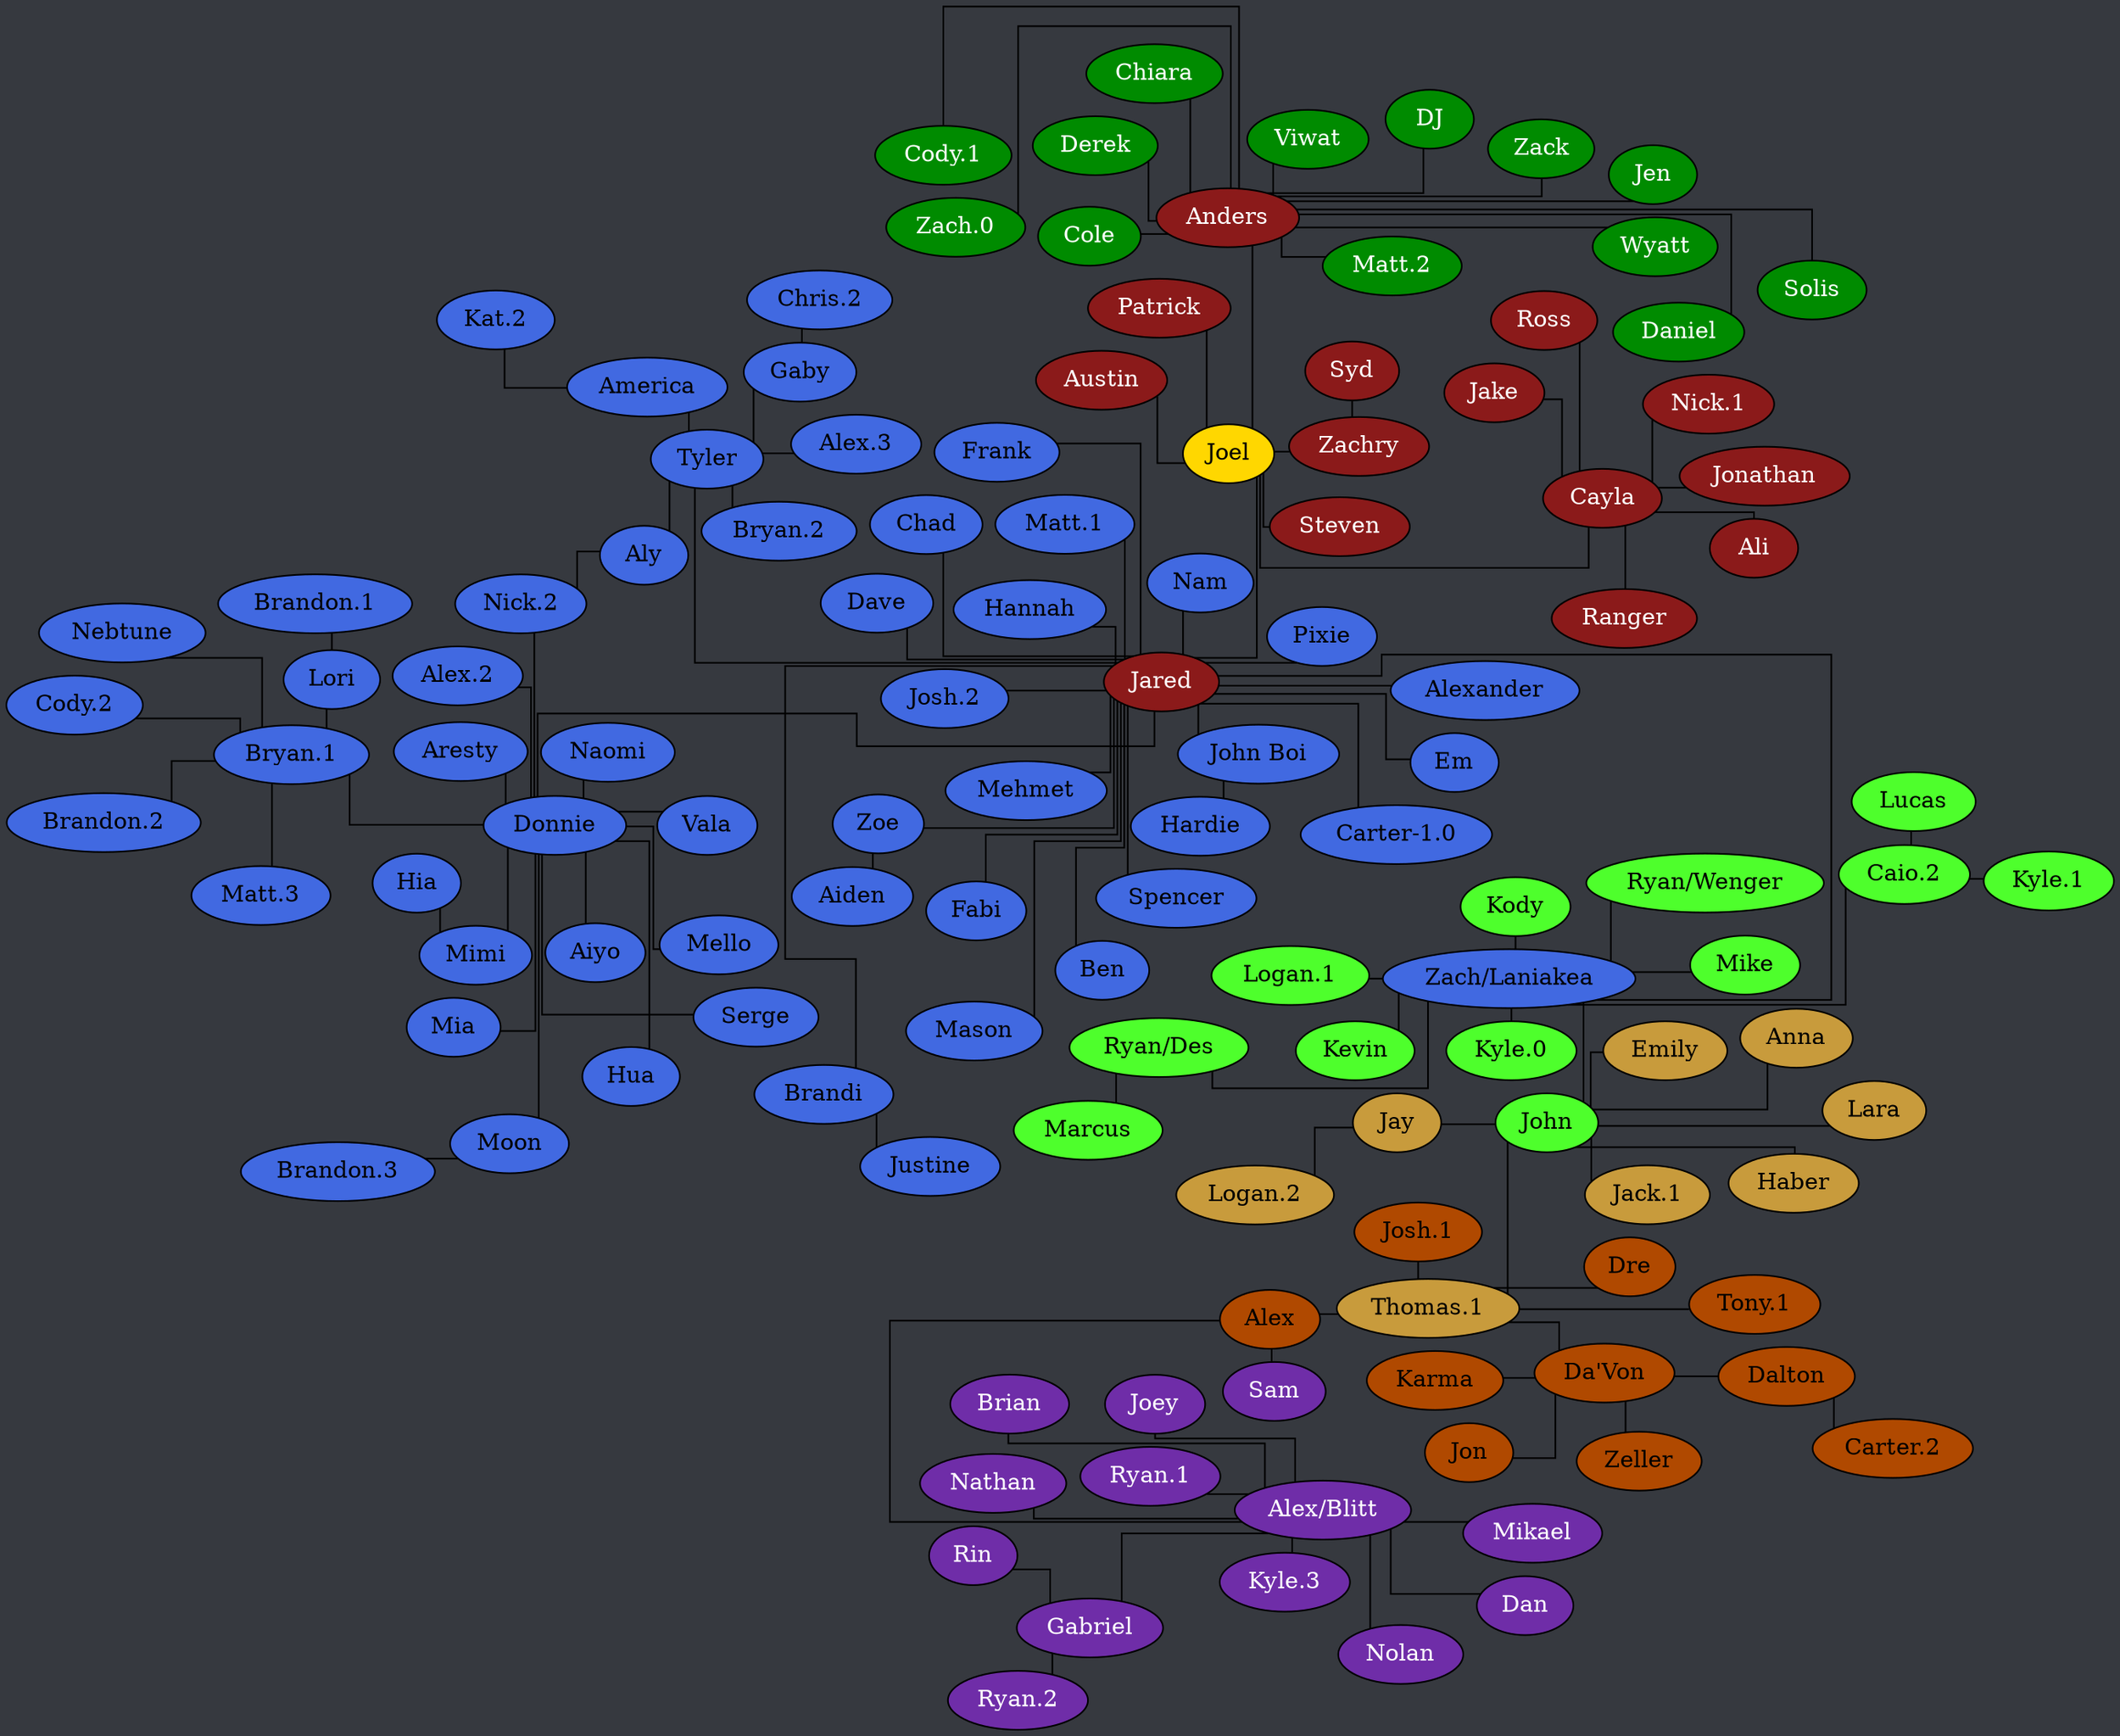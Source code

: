 strict graph {
	// Layout Configuration
	layout = neato;
	dpi = 200;
	epsilon = 0.01;
	mode = major;
	model = subset;
	overlap = false;
	splines = ortho;
	start = rand;

	// Visual Configuration
	graph [ truecolor=true bgcolor="#36393f" ];
	node [ style=filled fillcolor="gray" fontcolor="black" ];

	subgraph "Joel" {
		node [ style=filled fillcolor="firebrick4" fontcolor="white" ];
		Joel [ style=filled fillcolor="gold" fontcolor="black" ];

		Cayla -- Ali;
		Cayla -- Jake;
		Cayla -- Jonathan;
		Cayla -- "Nick.1";
		Cayla -- Ranger;
		Cayla -- Ross;
		Joel -- Anders;
		Joel -- Austin;
		Joel -- Cayla;
		Joel -- Jared;
		Joel -- Patrick;
		Joel -- Steven;
		Joel -- Zachry;
		Zachry -- Syd;
	}

	subgraph "Anders" {
		node [ style=filled fillcolor="green4" fontcolor="white" ];
		// Anders [ style=filled fillcolor="green4" fontcolor="white" ];

		Anders -- Chiara;
		Anders -- "Cody.1";
		Anders -- Cole;
		Anders -- Daniel;
		Anders -- Derek;
		Anders -- DJ;
		Anders -- Jen;
		Anders -- "Matt.2";
		Anders -- Solis;
		Anders -- Wyatt;
		Anders -- Viwat;
		Anders -- "Zach.0";
		Anders -- Zack;
	}

	subgraph "Jared" {
		node [ style=filled fillcolor="royalblue" fontcolor="black" ];
		// Jared [ style=filled fillcolor="royalblue" fontcolor="black" ];

		Aly -- "Nick.2";
		America -- "Kat.2";
		Brandi -- Justine;
		"Bryan.1" -- "Brandon.2";
		"Bryan.1" -- "Cody.2";
		"Bryan.1" -- Lori;
		"Bryan.1" -- "Matt.3";
		"Bryan.1" -- Nebtune;
		Donnie -- Aiyo;
		Donnie -- "Alex.2";
		Donnie -- Aresty;
		Donnie -- "Bryan.1";
		Donnie -- Hua;
		Donnie -- Mello;
		Donnie -- Mia;
		Donnie -- Mimi;
		Donnie -- Moon;
		Donnie -- "Nick.2";
		Donnie -- Naomi;
		Donnie -- Serge;
		Donnie -- Vala;
		Gaby -- "Chris.2";
		Lori -- "Brandon.1";
		Jared -- Alexander;
		Jared -- Ben;
		Jared -- Brandi;
		Jared -- "Carter-1.0";
		Jared -- Chad;
		Jared -- Dave;
		Jared -- Donnie;
		Jared -- Em;
		Jared -- Fabi;
		Jared -- Frank;
		Jared -- Hannah;
		Jared -- "John Boi";
		Jared -- "Josh.2";
		Jared -- Mason;
		Jared -- "Matt.1";
		Jared -- Mehmet;
		Jared -- Nam;
		Jared -- Pixie;
		Jared -- Spencer;
		Jared -- Tyler;
		Jared -- "Zach/Laniakea";
		Jared -- Zoe;
		"John Boi" -- Hardie;
		Mimi -- Hia;
		Moon -- "Brandon.3";
		Tyler -- Aly;
		Tyler -- "Alex.3";
		Tyler -- America;
		Tyler -- "Bryan.2";
		Tyler -- Gaby;
		Zoe -- Aiden;
	}

	subgraph "Zach/Laniakea" {
		node [ style=filled fillcolor="#4eff2c" fontcolor="black" ];
		// "Zach/Laniakea" [ style=filled fillcolor="#4eff2c" fontcolor="black" ];

		"Caio.2" -- "Kyle.1";
		"Caio.2" -- Lucas;
		"Ryan/Des" -- Marcus;
		"Zach/Laniakea" -- "Caio.2";
		"Zach/Laniakea" -- John;
		"Zach/Laniakea" -- "Logan.1";
		"Zach/Laniakea" -- Kevin;
		"Zach/Laniakea" -- Kody;
		"Zach/Laniakea" -- "Kyle.0";
		"Zach/Laniakea" -- Mike;
		"Zach/Laniakea" -- "Ryan/Des";
		"Zach/Laniakea" -- "Ryan/Wenger";
	}

	subgraph "John" {
		node [ style=filled fillcolor="#c89b3c" fontcolor="black" ];
		// John [ style=filled fillcolor="#c89b3c" fontcolor="black" ];

		Jay -- "Logan.2";
		John -- Anna;
		John -- Emily;
		John -- Haber;
		John -- Jay;
		John -- "Jack.1";
		John -- Lara;
		John -- "Thomas.1";
	}

	subgraph "Thomas.1" {
		node [ style=filled fillcolor="#b04900" fontcolor="black" ];
		// "Thomas.1" [ style=filled fillcolor="#b04900" fontcolor="black" ];

		"Da'Von" -- Dalton;
		"Da'Von" -- Jon;
		"Da'Von" -- Karma;
		"Da'Von" -- Zeller;
		Dalton -- "Carter.2";
		"Thomas.1" -- Alex;
		"Thomas.1" -- "Da'Von";
		"Thomas.1" -- Dre;
		"Thomas.1" -- "Josh.1";
		"Thomas.1" -- "Tony.1";
	}

	subgraph "Alex" {
		node [ style=filled fillcolor="#6f2da8" fontcolor="white" ];
		// Alex [ style=filled fillcolor="#6f2da8" fontcolor="black" ];

		Alex -- "Alex/Blitt";
		Alex -- Sam;
		"Alex/Blitt" -- Brian;
		"Alex/Blitt" -- Dan;
		"Alex/Blitt" -- Gabriel;
		"Alex/Blitt" -- Joey;
		"Alex/Blitt" -- "Kyle.3";
		"Alex/Blitt" -- Mikael;
		"Alex/Blitt" -- Nathan;
		"Alex/Blitt" -- Nolan;
		"Alex/Blitt" -- "Ryan.1";
		Gabriel -- Rin;
		Gabriel -- "Ryan.2";
	}
}

